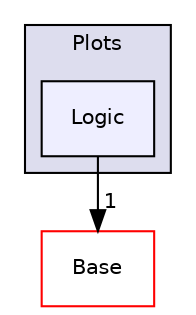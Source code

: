 digraph "Modules/Loadable/Plots/Logic" {
  bgcolor=transparent;
  compound=true
  node [ fontsize="10", fontname="Helvetica"];
  edge [ labelfontsize="10", labelfontname="Helvetica"];
  subgraph clusterdir_f58a126368aaa89a5668c0363c66e20a {
    graph [ bgcolor="#ddddee", pencolor="black", label="Plots" fontname="Helvetica", fontsize="10", URL="dir_f58a126368aaa89a5668c0363c66e20a.html"]
  dir_2f9fe6cd3d3d9b05961b703cbaa0bdfc [shape=box, label="Logic", style="filled", fillcolor="#eeeeff", pencolor="black", URL="dir_2f9fe6cd3d3d9b05961b703cbaa0bdfc.html"];
  }
  dir_628593db0cdce5a76fb85526ae5aa762 [shape=box label="Base" color="red" URL="dir_628593db0cdce5a76fb85526ae5aa762.html"];
  dir_2f9fe6cd3d3d9b05961b703cbaa0bdfc->dir_628593db0cdce5a76fb85526ae5aa762 [headlabel="1", labeldistance=1.5 headhref="dir_000082_000002.html"];
}
